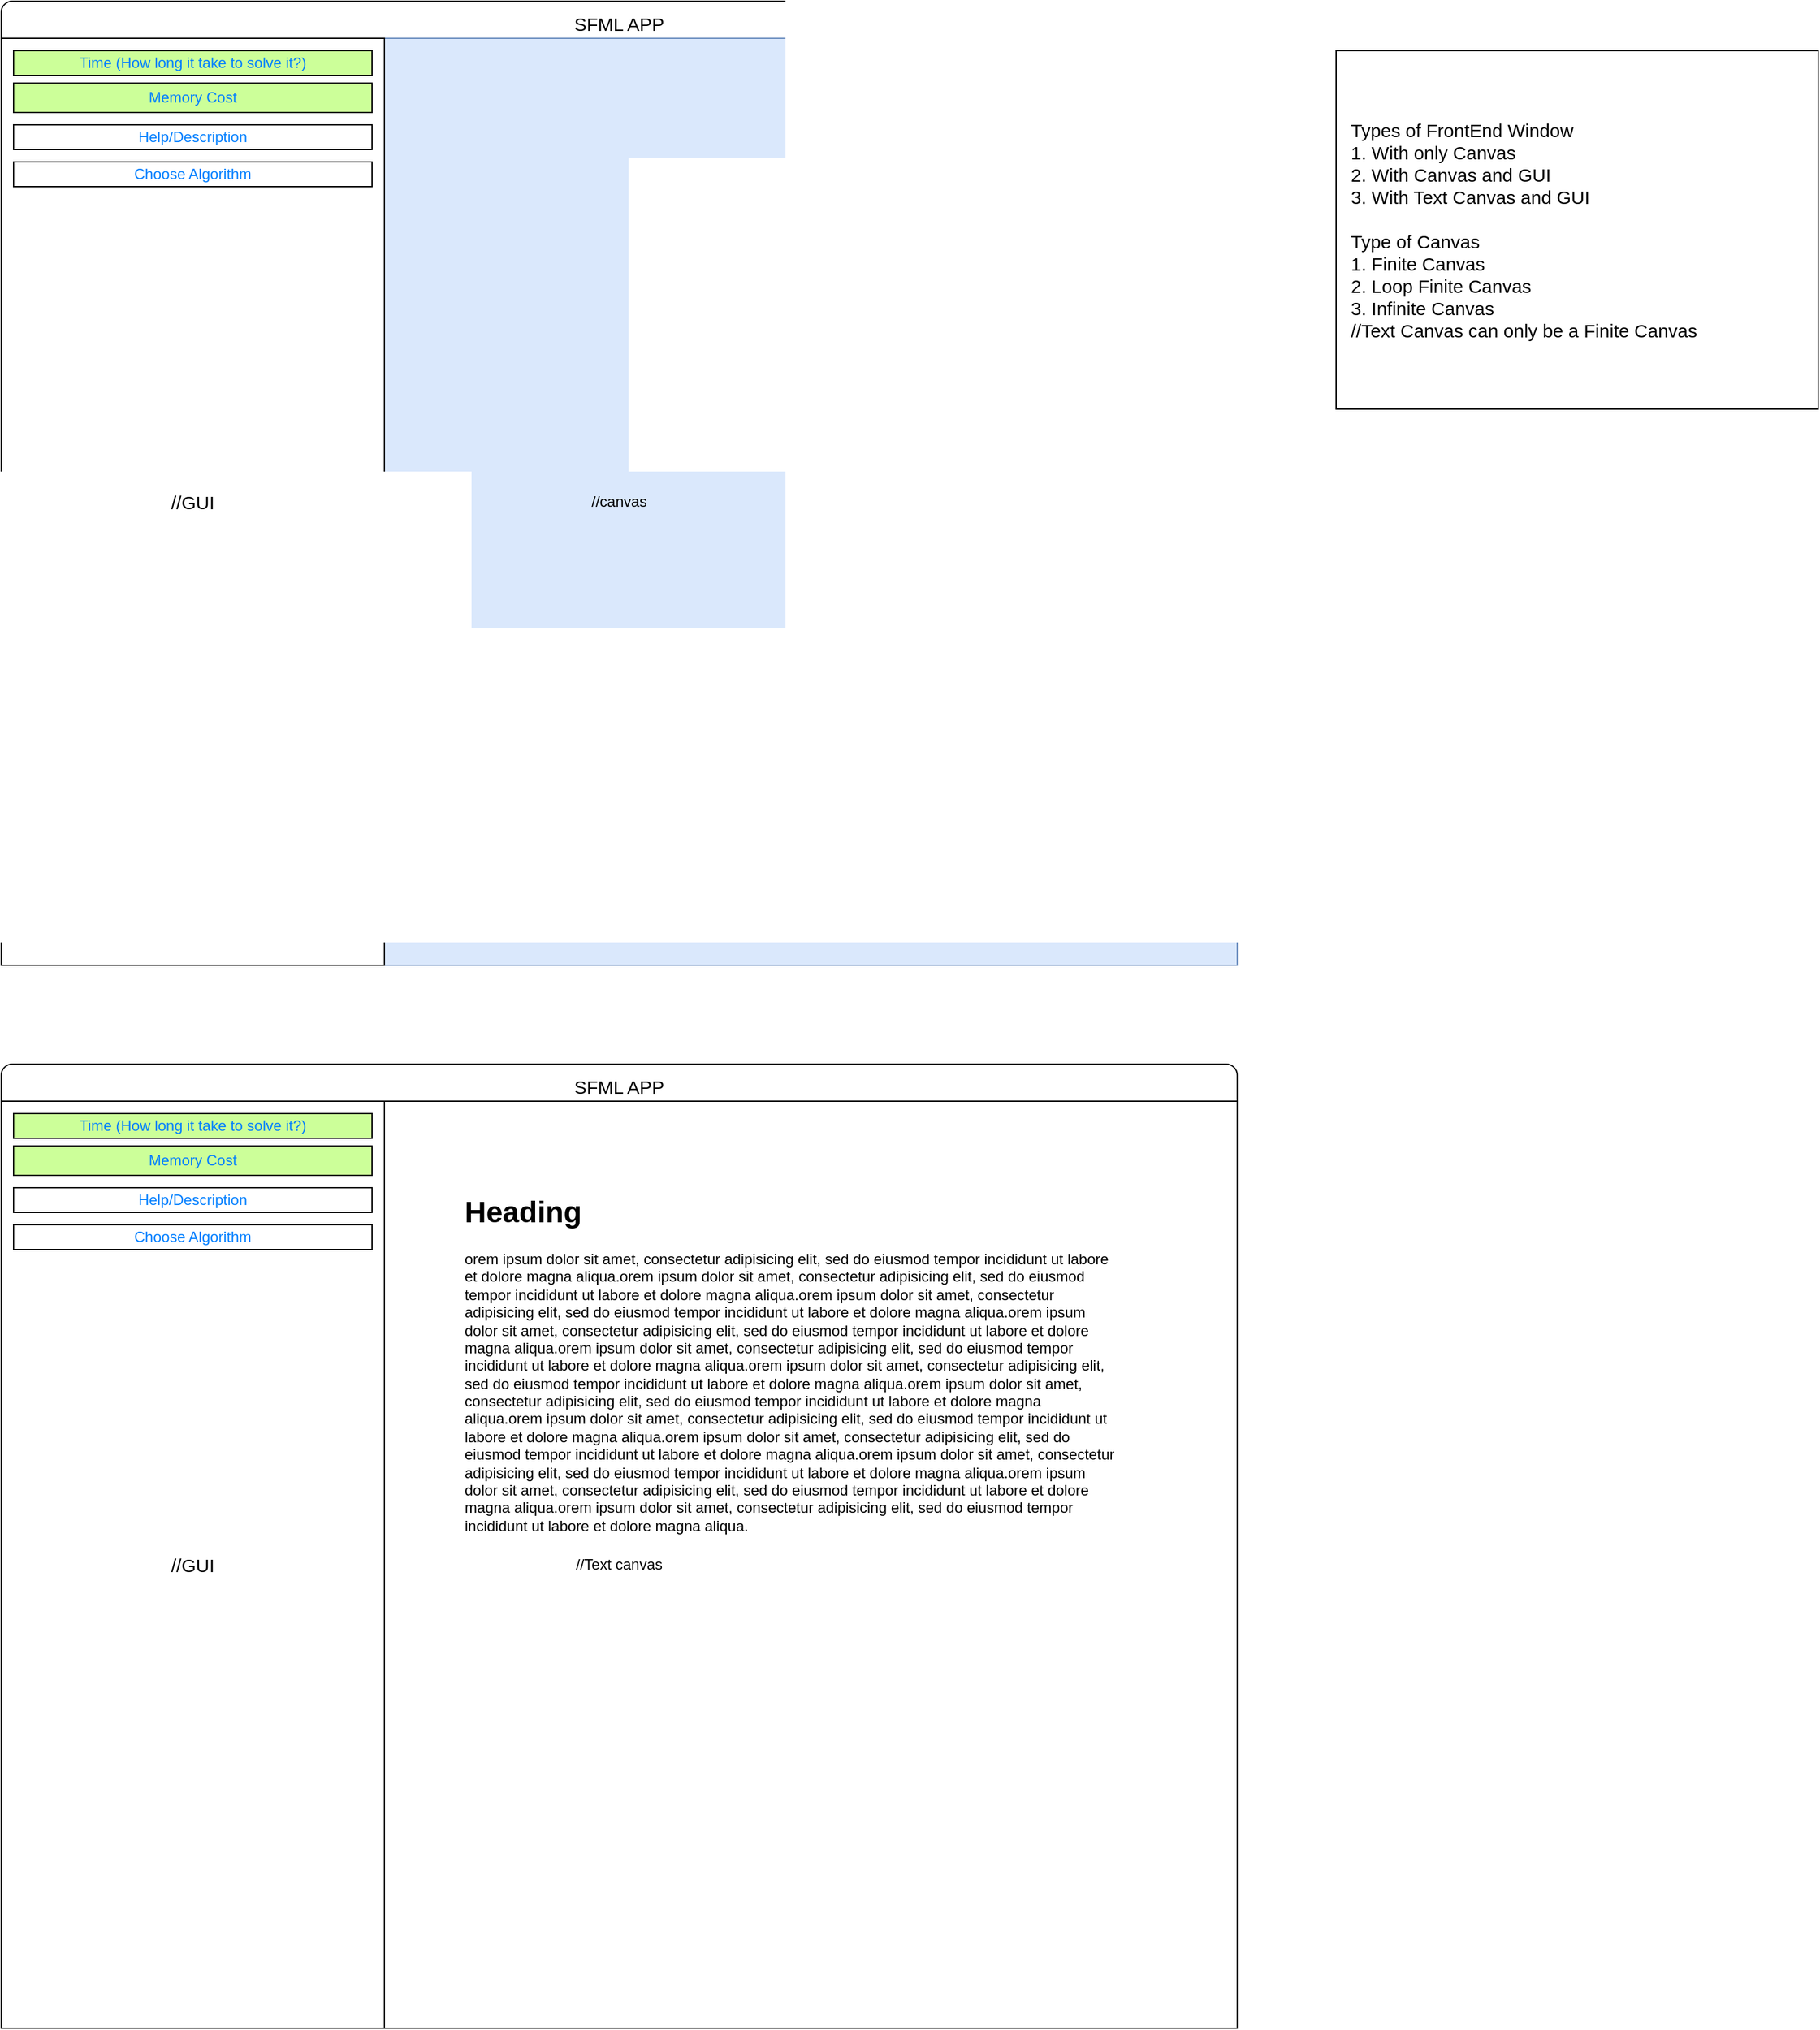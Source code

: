 <mxfile version="17.4.6" type="github">
  <diagram id="iZvV0QXZY0Jg8EdIcTx6" name="Page-1">
    <mxGraphModel dx="1607" dy="1456" grid="1" gridSize="10" guides="1" tooltips="1" connect="1" arrows="1" fold="1" page="1" pageScale="1" pageWidth="850" pageHeight="1100" math="0" shadow="0">
      <root>
        <mxCell id="0" />
        <mxCell id="1" parent="0" />
        <mxCell id="L_Wf4HDOLT7ESg3Hb2uH-10" value="Types of FrontEnd Window&lt;br&gt;1. With only Canvas&lt;br&gt;2. With Canvas and GUI&lt;br&gt;3. With Text Canvas and GUI&lt;br&gt;&lt;br&gt;Type of Canvas&lt;br&gt;1. Finite Canvas&lt;br&gt;2. Loop Finite Canvas&lt;br&gt;3. Infinite Canvas&lt;br&gt;//Text Canvas can only be a Finite Canvas" style="rounded=0;whiteSpace=wrap;html=1;fontSize=15;align=left;spacingLeft=10;" parent="1" vertex="1">
          <mxGeometry x="1120" y="80" width="390" height="290" as="geometry" />
        </mxCell>
        <mxCell id="ANVRP4c9fhE0SECyLjEX-1" value="" style="group" vertex="1" connectable="0" parent="1">
          <mxGeometry x="40" y="40" width="1000" height="780" as="geometry" />
        </mxCell>
        <mxCell id="L_Wf4HDOLT7ESg3Hb2uH-2" value="SFML APP" style="rounded=1;whiteSpace=wrap;html=1;fontSize=15;spacingTop=-25;" parent="ANVRP4c9fhE0SECyLjEX-1" vertex="1">
          <mxGeometry width="1000" height="60" as="geometry" />
        </mxCell>
        <mxCell id="L_Wf4HDOLT7ESg3Hb2uH-1" value="//canvas" style="rounded=0;whiteSpace=wrap;html=1;fillColor=#dae8fc;strokeColor=#6c8ebf;" parent="ANVRP4c9fhE0SECyLjEX-1" vertex="1">
          <mxGeometry y="30" width="1000" height="750" as="geometry" />
        </mxCell>
        <mxCell id="L_Wf4HDOLT7ESg3Hb2uH-9" value="" style="group" parent="ANVRP4c9fhE0SECyLjEX-1" vertex="1" connectable="0">
          <mxGeometry y="30" width="310" height="750" as="geometry" />
        </mxCell>
        <mxCell id="L_Wf4HDOLT7ESg3Hb2uH-4" value="//GUI" style="rounded=0;whiteSpace=wrap;html=1;fontSize=15;" parent="L_Wf4HDOLT7ESg3Hb2uH-9" vertex="1">
          <mxGeometry width="310" height="750" as="geometry" />
        </mxCell>
        <mxCell id="L_Wf4HDOLT7ESg3Hb2uH-5" value="Time (How long it take to solve it?)" style="rounded=0;whiteSpace=wrap;html=1;fontSize=12;fontColor=#007FFF;fillColor=#CCFF99;" parent="L_Wf4HDOLT7ESg3Hb2uH-9" vertex="1">
          <mxGeometry x="10" y="10" width="290" height="20" as="geometry" />
        </mxCell>
        <mxCell id="L_Wf4HDOLT7ESg3Hb2uH-6" value="Memory Cost" style="rounded=0;whiteSpace=wrap;html=1;fontSize=12;fontColor=#007FFF;fillColor=#CCFF99;" parent="L_Wf4HDOLT7ESg3Hb2uH-9" vertex="1">
          <mxGeometry x="10" y="36.25" width="290" height="23.75" as="geometry" />
        </mxCell>
        <mxCell id="L_Wf4HDOLT7ESg3Hb2uH-7" value="Help/Description" style="rounded=0;whiteSpace=wrap;html=1;fontColor=#007FFF;fillColor=#FFFFFF;" parent="L_Wf4HDOLT7ESg3Hb2uH-9" vertex="1">
          <mxGeometry x="10" y="70" width="290" height="20" as="geometry" />
        </mxCell>
        <mxCell id="L_Wf4HDOLT7ESg3Hb2uH-8" value="Choose Algorithm" style="rounded=0;whiteSpace=wrap;html=1;fontColor=#007FFF;fillColor=#FFFFFF;" parent="L_Wf4HDOLT7ESg3Hb2uH-9" vertex="1">
          <mxGeometry x="10" y="100" width="290" height="20" as="geometry" />
        </mxCell>
        <mxCell id="ANVRP4c9fhE0SECyLjEX-2" value="" style="group" vertex="1" connectable="0" parent="1">
          <mxGeometry x="40" y="900" width="1010" height="780" as="geometry" />
        </mxCell>
        <mxCell id="ANVRP4c9fhE0SECyLjEX-3" value="SFML APP" style="rounded=1;whiteSpace=wrap;html=1;fontSize=15;spacingTop=-25;" vertex="1" parent="ANVRP4c9fhE0SECyLjEX-2">
          <mxGeometry width="1000" height="60" as="geometry" />
        </mxCell>
        <mxCell id="ANVRP4c9fhE0SECyLjEX-4" value="//Text canvas" style="rounded=0;whiteSpace=wrap;html=1;" vertex="1" parent="ANVRP4c9fhE0SECyLjEX-2">
          <mxGeometry y="30" width="1000" height="750" as="geometry" />
        </mxCell>
        <mxCell id="ANVRP4c9fhE0SECyLjEX-5" value="" style="group" vertex="1" connectable="0" parent="ANVRP4c9fhE0SECyLjEX-2">
          <mxGeometry y="30" width="310" height="750" as="geometry" />
        </mxCell>
        <mxCell id="ANVRP4c9fhE0SECyLjEX-6" value="//GUI" style="rounded=0;whiteSpace=wrap;html=1;fontSize=15;" vertex="1" parent="ANVRP4c9fhE0SECyLjEX-5">
          <mxGeometry width="310" height="750" as="geometry" />
        </mxCell>
        <mxCell id="ANVRP4c9fhE0SECyLjEX-7" value="Time (How long it take to solve it?)" style="rounded=0;whiteSpace=wrap;html=1;fontSize=12;fontColor=#007FFF;fillColor=#CCFF99;" vertex="1" parent="ANVRP4c9fhE0SECyLjEX-5">
          <mxGeometry x="10" y="10" width="290" height="20" as="geometry" />
        </mxCell>
        <mxCell id="ANVRP4c9fhE0SECyLjEX-8" value="Memory Cost" style="rounded=0;whiteSpace=wrap;html=1;fontSize=12;fontColor=#007FFF;fillColor=#CCFF99;" vertex="1" parent="ANVRP4c9fhE0SECyLjEX-5">
          <mxGeometry x="10" y="36.25" width="290" height="23.75" as="geometry" />
        </mxCell>
        <mxCell id="ANVRP4c9fhE0SECyLjEX-9" value="Help/Description" style="rounded=0;whiteSpace=wrap;html=1;fontColor=#007FFF;fillColor=#FFFFFF;" vertex="1" parent="ANVRP4c9fhE0SECyLjEX-5">
          <mxGeometry x="10" y="70" width="290" height="20" as="geometry" />
        </mxCell>
        <mxCell id="ANVRP4c9fhE0SECyLjEX-10" value="Choose Algorithm" style="rounded=0;whiteSpace=wrap;html=1;fontColor=#007FFF;fillColor=#FFFFFF;" vertex="1" parent="ANVRP4c9fhE0SECyLjEX-5">
          <mxGeometry x="10" y="100" width="290" height="20" as="geometry" />
        </mxCell>
        <mxCell id="ANVRP4c9fhE0SECyLjEX-11" value="&lt;h1&gt;Heading&lt;/h1&gt;orem ipsum dolor sit amet, consectetur adipisicing elit, sed do eiusmod tempor incididunt ut labore et dolore magna aliqua.orem ipsum dolor sit amet, consectetur adipisicing elit, sed do eiusmod tempor incididunt ut labore et dolore magna aliqua.orem ipsum dolor sit amet, consectetur adipisicing elit, sed do eiusmod tempor incididunt ut labore et dolore magna aliqua.orem ipsum dolor sit amet, consectetur adipisicing elit, sed do eiusmod tempor incididunt ut labore et dolore magna aliqua.orem ipsum dolor sit amet, consectetur adipisicing elit, sed do eiusmod tempor incididunt ut labore et dolore magna aliqua.orem ipsum dolor sit amet, consectetur adipisicing elit, sed do eiusmod tempor incididunt ut labore et dolore magna aliqua.orem ipsum dolor sit amet, consectetur adipisicing elit, sed do eiusmod tempor incididunt ut labore et dolore magna aliqua.orem ipsum dolor sit amet, consectetur adipisicing elit, sed do eiusmod tempor incididunt ut labore et dolore magna aliqua.orem ipsum dolor sit amet, consectetur adipisicing elit, sed do eiusmod tempor incididunt ut labore et dolore magna aliqua.orem ipsum dolor sit amet, consectetur adipisicing elit, sed do eiusmod tempor incididunt ut labore et dolore magna aliqua.orem ipsum dolor sit amet, consectetur adipisicing elit, sed do eiusmod tempor incididunt ut labore et dolore magna aliqua.orem ipsum dolor sit amet, consectetur adipisicing elit, sed do eiusmod tempor incididunt ut labore et dolore magna aliqua." style="text;html=1;strokeColor=none;fillColor=none;spacing=5;spacingTop=-20;whiteSpace=wrap;overflow=hidden;rounded=0;" vertex="1" parent="ANVRP4c9fhE0SECyLjEX-2">
          <mxGeometry x="370" y="100" width="540" height="330" as="geometry" />
        </mxCell>
      </root>
    </mxGraphModel>
  </diagram>
</mxfile>
